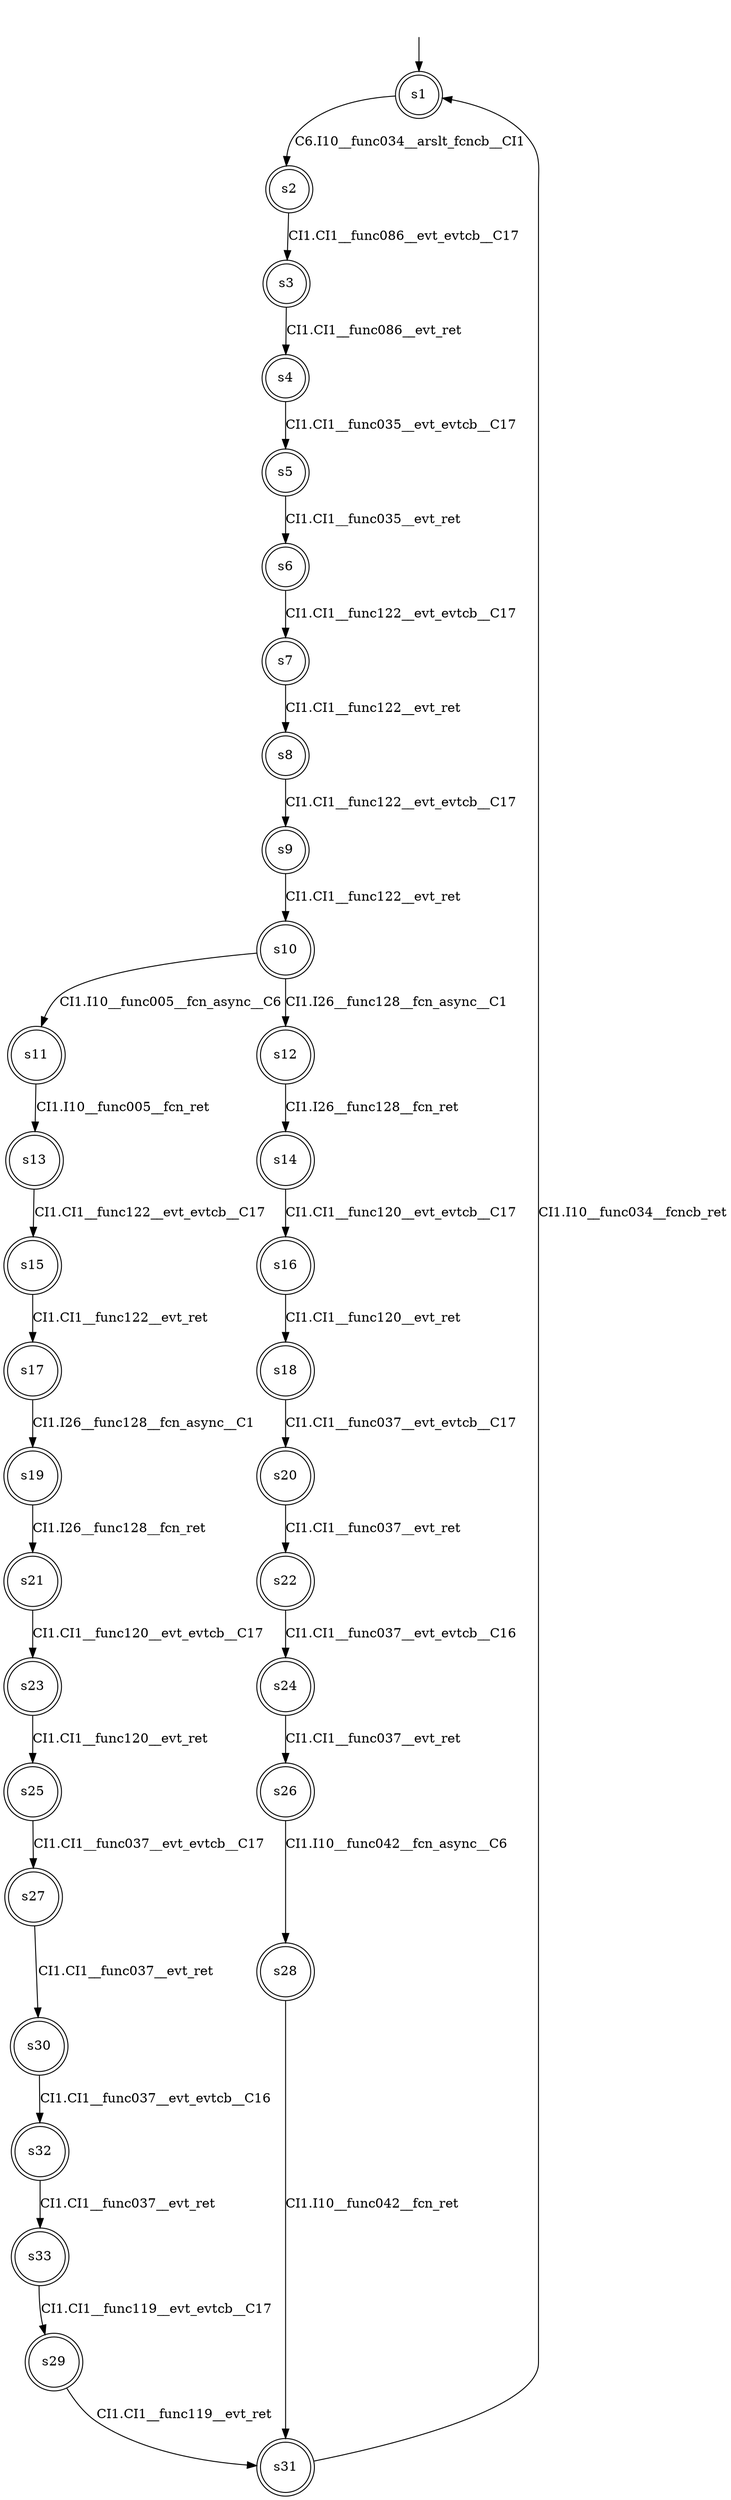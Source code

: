 digraph automaton {
	1 [label=<s1> shape="doublecircle"];
	2 [label=<s2> shape="doublecircle"];
	3 [label=<s3> shape="doublecircle"];
	4 [label=<s4> shape="doublecircle"];
	5 [label=<s5> shape="doublecircle"];
	6 [label=<s6> shape="doublecircle"];
	7 [label=<s7> shape="doublecircle"];
	8 [label=<s8> shape="doublecircle"];
	9 [label=<s9> shape="doublecircle"];
	10 [label=<s10> shape="doublecircle"];
	11 [label=<s11> shape="doublecircle"];
	12 [label=<s12> shape="doublecircle"];
	13 [label=<s13> shape="doublecircle"];
	14 [label=<s14> shape="doublecircle"];
	15 [label=<s15> shape="doublecircle"];
	16 [label=<s16> shape="doublecircle"];
	17 [label=<s17> shape="doublecircle"];
	18 [label=<s18> shape="doublecircle"];
	19 [label=<s19> shape="doublecircle"];
	20 [label=<s20> shape="doublecircle"];
	21 [label=<s21> shape="doublecircle"];
	22 [label=<s22> shape="doublecircle"];
	23 [label=<s23> shape="doublecircle"];
	24 [label=<s24> shape="doublecircle"];
	25 [label=<s25> shape="doublecircle"];
	26 [label=<s26> shape="doublecircle"];
	27 [label=<s27> shape="doublecircle"];
	28 [label=<s28> shape="doublecircle"];
	29 [label=<s29> shape="doublecircle"];
	30 [label=<s30> shape="doublecircle"];
	31 [label=<s31> shape="doublecircle"];
	32 [label=<s32> shape="doublecircle"];
	33 [label=<s33> shape="doublecircle"];
	__init1 [label=<> shape="none"];
	__init1 -> 1;
	1 -> 2 [label=<C6.I10__func034__arslt_fcncb__CI1> id="1-0-2"];
	2 -> 3 [label=<CI1.CI1__func086__evt_evtcb__C17> id="2-0-3"];
	3 -> 4 [label=<CI1.CI1__func086__evt_ret> id="3-0-4"];
	4 -> 5 [label=<CI1.CI1__func035__evt_evtcb__C17> id="4-0-5"];
	5 -> 6 [label=<CI1.CI1__func035__evt_ret> id="5-0-6"];
	6 -> 7 [label=<CI1.CI1__func122__evt_evtcb__C17> id="6-0-7"];
	7 -> 8 [label=<CI1.CI1__func122__evt_ret> id="7-0-8"];
	8 -> 9 [label=<CI1.CI1__func122__evt_evtcb__C17> id="8-0-9"];
	9 -> 10 [label=<CI1.CI1__func122__evt_ret> id="9-0-10"];
	10 -> 11 [label=<CI1.I10__func005__fcn_async__C6> id="10-0-11"];
	10 -> 12 [label=<CI1.I26__func128__fcn_async__C1> id="10-1-12"];
	11 -> 13 [label=<CI1.I10__func005__fcn_ret> id="11-0-13"];
	12 -> 14 [label=<CI1.I26__func128__fcn_ret> id="12-0-14"];
	13 -> 15 [label=<CI1.CI1__func122__evt_evtcb__C17> id="13-0-15"];
	14 -> 16 [label=<CI1.CI1__func120__evt_evtcb__C17> id="14-0-16"];
	15 -> 17 [label=<CI1.CI1__func122__evt_ret> id="15-0-17"];
	16 -> 18 [label=<CI1.CI1__func120__evt_ret> id="16-0-18"];
	17 -> 19 [label=<CI1.I26__func128__fcn_async__C1> id="17-0-19"];
	18 -> 20 [label=<CI1.CI1__func037__evt_evtcb__C17> id="18-0-20"];
	19 -> 21 [label=<CI1.I26__func128__fcn_ret> id="19-0-21"];
	20 -> 22 [label=<CI1.CI1__func037__evt_ret> id="20-0-22"];
	21 -> 23 [label=<CI1.CI1__func120__evt_evtcb__C17> id="21-0-23"];
	22 -> 24 [label=<CI1.CI1__func037__evt_evtcb__C16> id="22-0-24"];
	23 -> 25 [label=<CI1.CI1__func120__evt_ret> id="23-0-25"];
	24 -> 26 [label=<CI1.CI1__func037__evt_ret> id="24-0-26"];
	25 -> 27 [label=<CI1.CI1__func037__evt_evtcb__C17> id="25-0-27"];
	26 -> 28 [label=<CI1.I10__func042__fcn_async__C6> id="26-0-28"];
	27 -> 30 [label=<CI1.CI1__func037__evt_ret> id="27-0-30"];
	28 -> 31 [label=<CI1.I10__func042__fcn_ret> id="28-0-31"];
	29 -> 31 [label=<CI1.CI1__func119__evt_ret> id="29-0-31"];
	30 -> 32 [label=<CI1.CI1__func037__evt_evtcb__C16> id="30-0-32"];
	31 -> 1 [label=<CI1.I10__func034__fcncb_ret> id="31-0-1"];
	32 -> 33 [label=<CI1.CI1__func037__evt_ret> id="32-0-33"];
	33 -> 29 [label=<CI1.CI1__func119__evt_evtcb__C17> id="33-0-29"];
}

